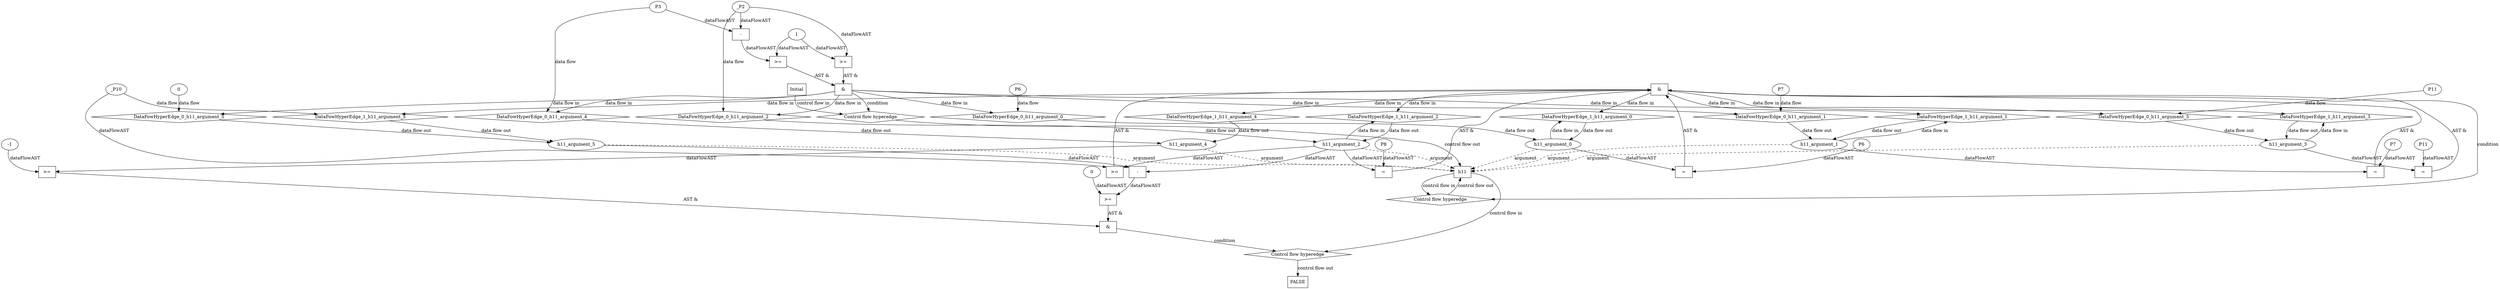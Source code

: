 digraph dag {
"h11" [label="h11" nodeName="h11" class=cfn  shape="rect"];
FALSE [label="FALSE" nodeName=FALSE class=cfn  shape="rect"];
Initial [label="Initial" nodeName=Initial class=cfn  shape="rect"];
ControlFowHyperEdge_0 [label="Control flow hyperedge" nodeName=ControlFowHyperEdge_0 class=controlFlowHyperEdge shape="diamond"];
"Initial" -> ControlFowHyperEdge_0 [label="control flow in"]
ControlFowHyperEdge_0 -> "h11" [label="control flow out"]
ControlFowHyperEdge_1 [label="Control flow hyperedge" nodeName=ControlFowHyperEdge_1 class=controlFlowHyperEdge shape="diamond"];
"h11" -> ControlFowHyperEdge_1 [label="control flow in"]
ControlFowHyperEdge_1 -> "h11" [label="control flow out"]
ControlFowHyperEdge_2 [label="Control flow hyperedge" nodeName=ControlFowHyperEdge_2 class=controlFlowHyperEdge shape="diamond"];
"h11" -> ControlFowHyperEdge_2 [label="control flow in"]
ControlFowHyperEdge_2 -> "FALSE" [label="control flow out"]
"h11_argument_0" [label="h11_argument_0" nodeName=argument0 class=argument  head="h11" shape="oval"];
"h11_argument_0" -> "h11"[label="argument" style="dashed"]
"h11_argument_1" [label="h11_argument_1" nodeName=argument1 class=argument  head="h11" shape="oval"];
"h11_argument_1" -> "h11"[label="argument" style="dashed"]
"h11_argument_2" [label="h11_argument_2" nodeName=argument2 class=argument  head="h11" shape="oval"];
"h11_argument_2" -> "h11"[label="argument" style="dashed"]
"h11_argument_3" [label="h11_argument_3" nodeName=argument3 class=argument  head="h11" shape="oval"];
"h11_argument_3" -> "h11"[label="argument" style="dashed"]
"h11_argument_4" [label="h11_argument_4" nodeName=argument4 class=argument  head="h11" shape="oval"];
"h11_argument_4" -> "h11"[label="argument" style="dashed"]
"h11_argument_5" [label="h11_argument_5" nodeName=argument5 class=argument  head="h11" shape="oval"];
"h11_argument_5" -> "h11"[label="argument" style="dashed"]

"xxxh11___Initial_0xxx_and" [label="&" nodeName="xxxh11___Initial_0xxx_and" class=Operator shape="rect"];
"xxxh11___Initial_0xxxguard_0_node_0" [label=">=" nodeName="xxxh11___Initial_0xxxguard_0_node_0" class=Operator  shape="rect"];
"xxxh11___Initial_0xxxguard_0_node_1" [label="-" nodeName="xxxh11___Initial_0xxxguard_0_node_1" class= Operator shape="rect"];
"xxxh11___Initial_0xxxguard_0_node_4" [label="1" nodeName="xxxh11___Initial_0xxxguard_0_node_4" class=Literal ];
"xxxh11___Initial_0xxxguard_0_node_1" -> "xxxh11___Initial_0xxxguard_0_node_0"[label="dataFlowAST"]
"xxxh11___Initial_0xxxguard_0_node_4" -> "xxxh11___Initial_0xxxguard_0_node_0"[label="dataFlowAST"]
"xxxh11___Initial_0xxxdataFlow5_node_0" -> "xxxh11___Initial_0xxxguard_0_node_1"[label="dataFlowAST"]
"xxxh11___Initial_0xxxdataFlow_0_node_0" -> "xxxh11___Initial_0xxxguard_0_node_1"[label="dataFlowAST"]

"xxxh11___Initial_0xxxguard_0_node_0" -> "xxxh11___Initial_0xxx_and" [label="AST &"];
"xxxh11___Initial_0xxxguard1_node_0" [label=">=" nodeName="xxxh11___Initial_0xxxguard1_node_0" class=Operator  shape="rect"];
"xxxh11___Initial_0xxxdataFlow_0_node_0" -> "xxxh11___Initial_0xxxguard1_node_0"[label="dataFlowAST"]
"xxxh11___Initial_0xxxguard_0_node_4" -> "xxxh11___Initial_0xxxguard1_node_0"[label="dataFlowAST"]

"xxxh11___Initial_0xxxguard1_node_0" -> "xxxh11___Initial_0xxx_and" [label="AST &"];
"xxxh11___Initial_0xxx_and" -> "ControlFowHyperEdge_0" [label="condition"];
"xxxh11___Initial_0xxxdataFlow_0_node_0" [label="_P2" nodeName="xxxh11___Initial_0xxxdataFlow_0_node_0" class=Constant ];

"xxxh11___Initial_0xxxdataFlow_0_node_0" -> "DataFowHyperEdge_0_h11_argument_2" [label="data flow"];
"xxxh11___Initial_0xxxdataFlow1_node_0" [label="0" nodeName="xxxh11___Initial_0xxxdataFlow1_node_0" class=Literal ];

"xxxh11___Initial_0xxxdataFlow1_node_0" -> "DataFowHyperEdge_0_h11_argument_5" [label="data flow"];
"xxxh11___Initial_0xxxdataFlow2_node_0" [label="P11" nodeName="xxxh11___Initial_0xxxdataFlow2_node_0" class=Constant ];

"xxxh11___Initial_0xxxdataFlow2_node_0" -> "DataFowHyperEdge_0_h11_argument_3" [label="data flow"];
"xxxh11___Initial_0xxxdataFlow3_node_0" [label="P6" nodeName="xxxh11___Initial_0xxxdataFlow3_node_0" class=Constant ];

"xxxh11___Initial_0xxxdataFlow3_node_0" -> "DataFowHyperEdge_0_h11_argument_0" [label="data flow"];
"xxxh11___Initial_0xxxdataFlow4_node_0" [label="P7" nodeName="xxxh11___Initial_0xxxdataFlow4_node_0" class=Constant ];

"xxxh11___Initial_0xxxdataFlow4_node_0" -> "DataFowHyperEdge_0_h11_argument_1" [label="data flow"];
"xxxh11___Initial_0xxxdataFlow5_node_0" [label="P3" nodeName="xxxh11___Initial_0xxxdataFlow5_node_0" class=Constant ];

"xxxh11___Initial_0xxxdataFlow5_node_0" -> "DataFowHyperEdge_0_h11_argument_4" [label="data flow"];
"xxxh11___h11_1xxx_and" [label="&" nodeName="xxxh11___h11_1xxx_and" class=Operator shape="rect"];
"xxxh11___h11_1xxxguard1_node_0" [label="=" nodeName="xxxh11___h11_1xxxguard1_node_0" class=Operator  shape="rect"];
"xxxh11___h11_1xxxguard1_node_1" [label="P8" nodeName="xxxh11___h11_1xxxguard1_node_1" class=Constant ];
"xxxh11___h11_1xxxguard1_node_1" -> "xxxh11___h11_1xxxguard1_node_0"[label="dataFlowAST"]
"h11_argument_2" -> "xxxh11___h11_1xxxguard1_node_0"[label="dataFlowAST"]

"xxxh11___h11_1xxxguard1_node_0" -> "xxxh11___h11_1xxx_and" [label="AST &"];
"xxxh11___h11_1xxxguard2_node_0" [label=">=" nodeName="xxxh11___h11_1xxxguard2_node_0" class=Operator  shape="rect"];
"h11_argument_2" -> "xxxh11___h11_1xxxguard2_node_0"[label="dataFlowAST"]
"xxxh11___h11_1xxxdataFlow_0_node_0" -> "xxxh11___h11_1xxxguard2_node_0"[label="dataFlowAST"]

"xxxh11___h11_1xxxguard2_node_0" -> "xxxh11___h11_1xxx_and" [label="AST &"];
"xxxh11___h11_1xxxguard3_node_0" [label="=" nodeName="xxxh11___h11_1xxxguard3_node_0" class=Operator  shape="rect"];
"xxxh11___h11_1xxxguard3_node_1" [label="P6" nodeName="xxxh11___h11_1xxxguard3_node_1" class=Constant ];
"xxxh11___h11_1xxxguard3_node_1" -> "xxxh11___h11_1xxxguard3_node_0"[label="dataFlowAST"]
"h11_argument_0" -> "xxxh11___h11_1xxxguard3_node_0"[label="dataFlowAST"]

"xxxh11___h11_1xxxguard3_node_0" -> "xxxh11___h11_1xxx_and" [label="AST &"];
"xxxh11___h11_1xxxguard4_node_0" [label="=" nodeName="xxxh11___h11_1xxxguard4_node_0" class=Operator  shape="rect"];
"xxxh11___h11_1xxxguard4_node_1" [label="P7" nodeName="xxxh11___h11_1xxxguard4_node_1" class=Constant ];
"xxxh11___h11_1xxxguard4_node_1" -> "xxxh11___h11_1xxxguard4_node_0"[label="dataFlowAST"]
"h11_argument_1" -> "xxxh11___h11_1xxxguard4_node_0"[label="dataFlowAST"]

"xxxh11___h11_1xxxguard4_node_0" -> "xxxh11___h11_1xxx_and" [label="AST &"];
"xxxh11___h11_1xxxguard_0_node_0" [label="=" nodeName="xxxh11___h11_1xxxguard_0_node_0" class=Operator  shape="rect"];
"xxxh11___h11_1xxxguard_0_node_1" [label="P11" nodeName="xxxh11___h11_1xxxguard_0_node_1" class=Constant ];
"xxxh11___h11_1xxxguard_0_node_1" -> "xxxh11___h11_1xxxguard_0_node_0"[label="dataFlowAST"]
"h11_argument_3" -> "xxxh11___h11_1xxxguard_0_node_0"[label="dataFlowAST"]

"xxxh11___h11_1xxxguard_0_node_0" -> "xxxh11___h11_1xxx_and" [label="AST &"];
"xxxh11___h11_1xxx_and" -> "ControlFowHyperEdge_1" [label="condition"];
"xxxh11___h11_1xxxdataFlow_0_node_0" [label="_P10" nodeName="xxxh11___h11_1xxxdataFlow_0_node_0" class=Constant ];

"xxxh11___h11_1xxxdataFlow_0_node_0" -> "DataFowHyperEdge_1_h11_argument_5" [label="data flow"];
"xxxFALSE___h11_2xxx_and" [label="&" nodeName="xxxFALSE___h11_2xxx_and" class=Operator shape="rect"];
"xxxFALSE___h11_2xxxguard_0_node_0" [label=">=" nodeName="xxxFALSE___h11_2xxxguard_0_node_0" class=Operator  shape="rect"];
"xxxFALSE___h11_2xxxguard_0_node_1" [label="-1" nodeName="xxxFALSE___h11_2xxxguard_0_node_1" class=Literal ];
"xxxFALSE___h11_2xxxguard_0_node_1" -> "xxxFALSE___h11_2xxxguard_0_node_0"[label="dataFlowAST"]
"h11_argument_4" -> "xxxFALSE___h11_2xxxguard_0_node_0"[label="dataFlowAST"]

"xxxFALSE___h11_2xxxguard_0_node_0" -> "xxxFALSE___h11_2xxx_and" [label="AST &"];
"xxxFALSE___h11_2xxxguard1_node_0" [label=">=" nodeName="xxxFALSE___h11_2xxxguard1_node_0" class=Operator  shape="rect"];
"xxxFALSE___h11_2xxxguard1_node_1" [label="0" nodeName="xxxFALSE___h11_2xxxguard1_node_1" class=Literal ];
"xxxFALSE___h11_2xxxguard1_node_2" [label="-" nodeName="xxxFALSE___h11_2xxxguard1_node_2" class= Operator shape="rect"];
"xxxFALSE___h11_2xxxguard1_node_1" -> "xxxFALSE___h11_2xxxguard1_node_0"[label="dataFlowAST"]
"xxxFALSE___h11_2xxxguard1_node_2" -> "xxxFALSE___h11_2xxxguard1_node_0"[label="dataFlowAST"]
"h11_argument_2" -> "xxxFALSE___h11_2xxxguard1_node_2"[label="dataFlowAST"]
"h11_argument_5" -> "xxxFALSE___h11_2xxxguard1_node_2"[label="dataFlowAST"]

"xxxFALSE___h11_2xxxguard1_node_0" -> "xxxFALSE___h11_2xxx_and" [label="AST &"];
"xxxFALSE___h11_2xxx_and" -> "ControlFowHyperEdge_2" [label="condition"];
"DataFowHyperEdge_0_h11_argument_0" [label="DataFowHyperEdge_0_h11_argument_0" nodeName="DataFowHyperEdge_0_h11_argument_0" class=DataFlowHyperedge shape="diamond"];
"DataFowHyperEdge_0_h11_argument_0" -> "h11_argument_0"[label="data flow out"]
"xxxh11___Initial_0xxx_and" -> "DataFowHyperEdge_0_h11_argument_0"[label="data flow in"]
"DataFowHyperEdge_0_h11_argument_1" [label="DataFowHyperEdge_0_h11_argument_1" nodeName="DataFowHyperEdge_0_h11_argument_1" class=DataFlowHyperedge shape="diamond"];
"DataFowHyperEdge_0_h11_argument_1" -> "h11_argument_1"[label="data flow out"]
"xxxh11___Initial_0xxx_and" -> "DataFowHyperEdge_0_h11_argument_1"[label="data flow in"]
"DataFowHyperEdge_0_h11_argument_2" [label="DataFowHyperEdge_0_h11_argument_2" nodeName="DataFowHyperEdge_0_h11_argument_2" class=DataFlowHyperedge shape="diamond"];
"DataFowHyperEdge_0_h11_argument_2" -> "h11_argument_2"[label="data flow out"]
"xxxh11___Initial_0xxx_and" -> "DataFowHyperEdge_0_h11_argument_2"[label="data flow in"]
"DataFowHyperEdge_0_h11_argument_3" [label="DataFowHyperEdge_0_h11_argument_3" nodeName="DataFowHyperEdge_0_h11_argument_3" class=DataFlowHyperedge shape="diamond"];
"DataFowHyperEdge_0_h11_argument_3" -> "h11_argument_3"[label="data flow out"]
"xxxh11___Initial_0xxx_and" -> "DataFowHyperEdge_0_h11_argument_3"[label="data flow in"]
"DataFowHyperEdge_0_h11_argument_4" [label="DataFowHyperEdge_0_h11_argument_4" nodeName="DataFowHyperEdge_0_h11_argument_4" class=DataFlowHyperedge shape="diamond"];
"DataFowHyperEdge_0_h11_argument_4" -> "h11_argument_4"[label="data flow out"]
"xxxh11___Initial_0xxx_and" -> "DataFowHyperEdge_0_h11_argument_4"[label="data flow in"]
"DataFowHyperEdge_0_h11_argument_5" [label="DataFowHyperEdge_0_h11_argument_5" nodeName="DataFowHyperEdge_0_h11_argument_5" class=DataFlowHyperedge shape="diamond"];
"DataFowHyperEdge_0_h11_argument_5" -> "h11_argument_5"[label="data flow out"]
"xxxh11___Initial_0xxx_and" -> "DataFowHyperEdge_0_h11_argument_5"[label="data flow in"]
"DataFowHyperEdge_1_h11_argument_0" [label="DataFowHyperEdge_1_h11_argument_0" nodeName="DataFowHyperEdge_1_h11_argument_0" class=DataFlowHyperedge shape="diamond"];
"DataFowHyperEdge_1_h11_argument_0" -> "h11_argument_0"[label="data flow out"]
"xxxh11___h11_1xxx_and" -> "DataFowHyperEdge_1_h11_argument_0"[label="data flow in"]
"DataFowHyperEdge_1_h11_argument_1" [label="DataFowHyperEdge_1_h11_argument_1" nodeName="DataFowHyperEdge_1_h11_argument_1" class=DataFlowHyperedge shape="diamond"];
"DataFowHyperEdge_1_h11_argument_1" -> "h11_argument_1"[label="data flow out"]
"xxxh11___h11_1xxx_and" -> "DataFowHyperEdge_1_h11_argument_1"[label="data flow in"]
"DataFowHyperEdge_1_h11_argument_2" [label="DataFowHyperEdge_1_h11_argument_2" nodeName="DataFowHyperEdge_1_h11_argument_2" class=DataFlowHyperedge shape="diamond"];
"DataFowHyperEdge_1_h11_argument_2" -> "h11_argument_2"[label="data flow out"]
"xxxh11___h11_1xxx_and" -> "DataFowHyperEdge_1_h11_argument_2"[label="data flow in"]
"DataFowHyperEdge_1_h11_argument_3" [label="DataFowHyperEdge_1_h11_argument_3" nodeName="DataFowHyperEdge_1_h11_argument_3" class=DataFlowHyperedge shape="diamond"];
"DataFowHyperEdge_1_h11_argument_3" -> "h11_argument_3"[label="data flow out"]
"xxxh11___h11_1xxx_and" -> "DataFowHyperEdge_1_h11_argument_3"[label="data flow in"]
"DataFowHyperEdge_1_h11_argument_4" [label="DataFowHyperEdge_1_h11_argument_4" nodeName="DataFowHyperEdge_1_h11_argument_4" class=DataFlowHyperedge shape="diamond"];
"DataFowHyperEdge_1_h11_argument_4" -> "h11_argument_4"[label="data flow out"]
"xxxh11___h11_1xxx_and" -> "DataFowHyperEdge_1_h11_argument_4"[label="data flow in"]
"DataFowHyperEdge_1_h11_argument_5" [label="DataFowHyperEdge_1_h11_argument_5" nodeName="DataFowHyperEdge_1_h11_argument_5" class=DataFlowHyperedge shape="diamond"];
"DataFowHyperEdge_1_h11_argument_5" -> "h11_argument_5"[label="data flow out"]
"xxxh11___h11_1xxx_and" -> "DataFowHyperEdge_1_h11_argument_5"[label="data flow in"]
"h11_argument_0" -> "DataFowHyperEdge_1_h11_argument_0"[label="data flow in"]
"h11_argument_1" -> "DataFowHyperEdge_1_h11_argument_1"[label="data flow in"]
"h11_argument_2" -> "DataFowHyperEdge_1_h11_argument_2"[label="data flow in"]
"h11_argument_3" -> "DataFowHyperEdge_1_h11_argument_3"[label="data flow in"]




}
